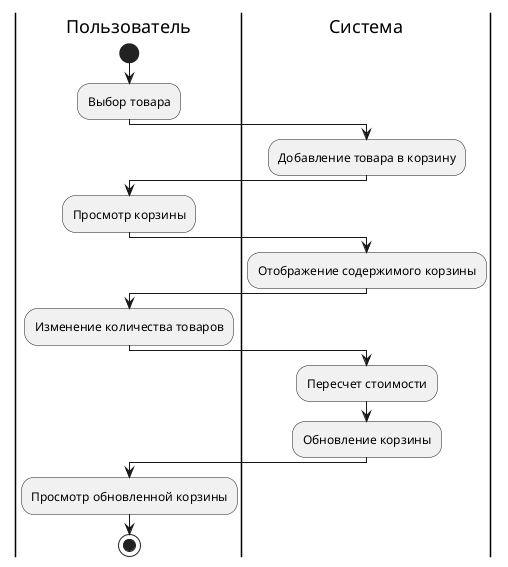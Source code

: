 @startuml
|Пользователь|
start
:Выбор товара;

|Система|
:Добавление товара в корзину;

|Пользователь|
:Просмотр корзины;

|Система|
:Отображение содержимого корзины;

|Пользователь|
:Изменение количества товаров;

|Система|
:Пересчет стоимости;
:Обновление корзины;

|Пользователь|
:Просмотр обновленной корзины;

stop
@enduml
